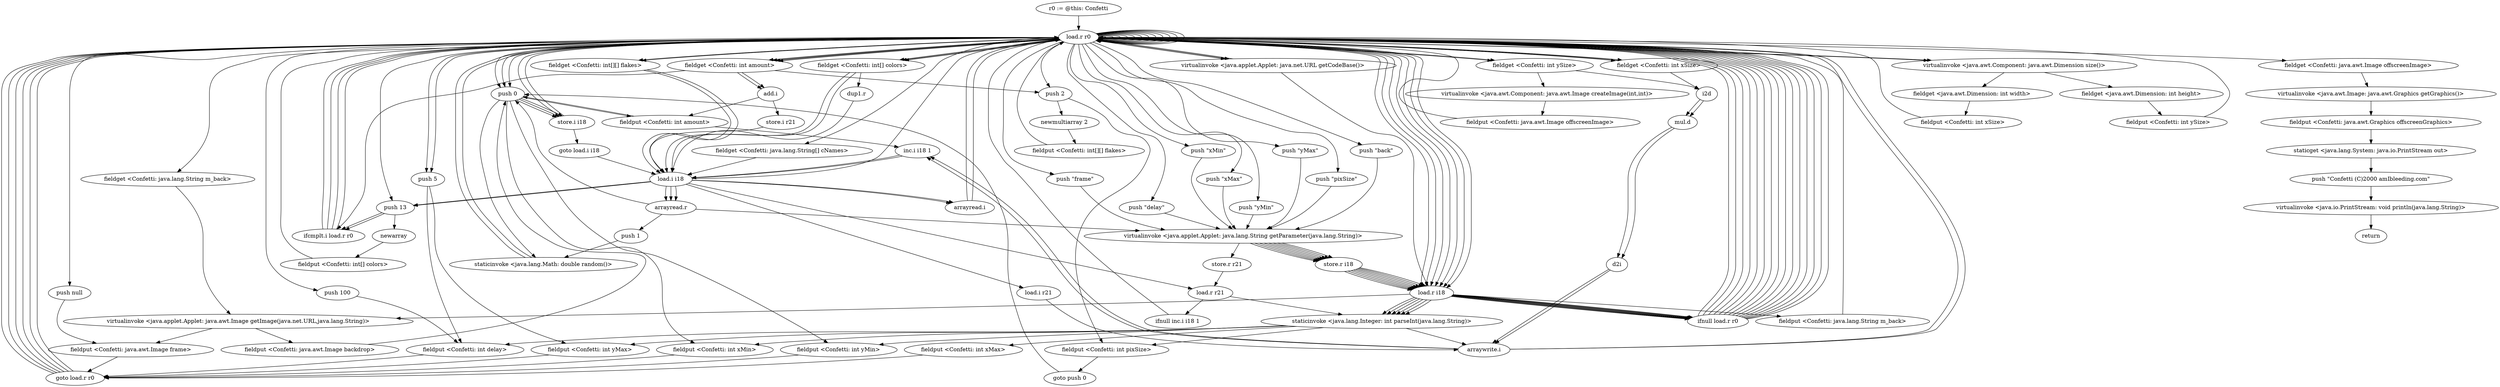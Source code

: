 digraph "" {
    "r0 := @this: Confetti"
    "load.r r0"
    "r0 := @this: Confetti"->"load.r r0";
    "push 13"
    "load.r r0"->"push 13";
    "newarray"
    "push 13"->"newarray";
    "fieldput <Confetti: int[] colors>"
    "newarray"->"fieldput <Confetti: int[] colors>";
    "fieldput <Confetti: int[] colors>"->"load.r r0";
    "push 0"
    "load.r r0"->"push 0";
    "fieldput <Confetti: int amount>"
    "push 0"->"fieldput <Confetti: int amount>";
    "fieldput <Confetti: int amount>"->"push 0";
    "store.i i18"
    "push 0"->"store.i i18";
    "store.i i18"->"load.r r0";
    "load.r r0"->"load.r r0";
    "fieldget <Confetti: java.lang.String[] cNames>"
    "load.r r0"->"fieldget <Confetti: java.lang.String[] cNames>";
    "load.i i18"
    "fieldget <Confetti: java.lang.String[] cNames>"->"load.i i18";
    "arrayread.r"
    "load.i i18"->"arrayread.r";
    "virtualinvoke <java.applet.Applet: java.lang.String getParameter(java.lang.String)>"
    "arrayread.r"->"virtualinvoke <java.applet.Applet: java.lang.String getParameter(java.lang.String)>";
    "store.r r21"
    "virtualinvoke <java.applet.Applet: java.lang.String getParameter(java.lang.String)>"->"store.r r21";
    "load.r r21"
    "store.r r21"->"load.r r21";
    "ifnull inc.i i18 1"
    "load.r r21"->"ifnull inc.i i18 1";
    "ifnull inc.i i18 1"->"load.r r0";
    "fieldget <Confetti: int[] colors>"
    "load.r r0"->"fieldget <Confetti: int[] colors>";
    "fieldget <Confetti: int[] colors>"->"load.i i18";
    "load.i i18"->"load.r r21";
    "staticinvoke <java.lang.Integer: int parseInt(java.lang.String)>"
    "load.r r21"->"staticinvoke <java.lang.Integer: int parseInt(java.lang.String)>";
    "arraywrite.i"
    "staticinvoke <java.lang.Integer: int parseInt(java.lang.String)>"->"arraywrite.i";
    "inc.i i18 1"
    "arraywrite.i"->"inc.i i18 1";
    "inc.i i18 1"->"load.i i18";
    "load.i i18"->"push 13";
    "ifcmplt.i load.r r0"
    "push 13"->"ifcmplt.i load.r r0";
    "ifcmplt.i load.r r0"->"load.r r0";
    "push \"pixSize\""
    "load.r r0"->"push \"pixSize\"";
    "push \"pixSize\""->"virtualinvoke <java.applet.Applet: java.lang.String getParameter(java.lang.String)>";
    "store.r i18"
    "virtualinvoke <java.applet.Applet: java.lang.String getParameter(java.lang.String)>"->"store.r i18";
    "load.r i18"
    "store.r i18"->"load.r i18";
    "ifnull load.r r0"
    "load.r i18"->"ifnull load.r r0";
    "ifnull load.r r0"->"load.r r0";
    "load.r r0"->"load.r i18";
    "load.r i18"->"staticinvoke <java.lang.Integer: int parseInt(java.lang.String)>";
    "fieldput <Confetti: int pixSize>"
    "staticinvoke <java.lang.Integer: int parseInt(java.lang.String)>"->"fieldput <Confetti: int pixSize>";
    "goto push 0"
    "fieldput <Confetti: int pixSize>"->"goto push 0";
    "goto push 0"->"push 0";
    "push 0"->"store.i i18";
    "store.i i18"->"load.r r0";
    "load.r r0"->"load.r r0";
    "load.r r0"->"fieldget <Confetti: int[] colors>";
    "fieldget <Confetti: int[] colors>"->"load.i i18";
    "arrayread.i"
    "load.i i18"->"arrayread.i";
    "arrayread.i"->"load.r r0";
    "load.r r0"->"fieldget <Confetti: int[] colors>";
    "dup1.r"
    "fieldget <Confetti: int[] colors>"->"dup1.r";
    "dup1.r"->"load.i i18";
    "load.i i18"->"arrayread.i";
    "arrayread.i"->"load.r r0";
    "fieldget <Confetti: int amount>"
    "load.r r0"->"fieldget <Confetti: int amount>";
    "add.i"
    "fieldget <Confetti: int amount>"->"add.i";
    "store.i r21"
    "add.i"->"store.i r21";
    "store.i r21"->"load.i i18";
    "load.i r21"
    "load.i i18"->"load.i r21";
    "load.i r21"->"arraywrite.i";
    "arraywrite.i"->"load.r r0";
    "load.r r0"->"fieldget <Confetti: int amount>";
    "fieldget <Confetti: int amount>"->"add.i";
    "add.i"->"fieldput <Confetti: int amount>";
    "fieldput <Confetti: int amount>"->"inc.i i18 1";
    "inc.i i18 1"->"load.i i18";
    "load.i i18"->"push 13";
    "push 13"->"ifcmplt.i load.r r0";
    "ifcmplt.i load.r r0"->"load.r r0";
    "load.r r0"->"load.r r0";
    "load.r r0"->"fieldget <Confetti: int amount>";
    "push 2"
    "fieldget <Confetti: int amount>"->"push 2";
    "newmultiarray 2"
    "push 2"->"newmultiarray 2";
    "fieldput <Confetti: int[][] flakes>"
    "newmultiarray 2"->"fieldput <Confetti: int[][] flakes>";
    "fieldput <Confetti: int[][] flakes>"->"load.r r0";
    "push \"back\""
    "load.r r0"->"push \"back\"";
    "push \"back\""->"virtualinvoke <java.applet.Applet: java.lang.String getParameter(java.lang.String)>";
    "virtualinvoke <java.applet.Applet: java.lang.String getParameter(java.lang.String)>"->"store.r i18";
    "store.r i18"->"load.r i18";
    "load.r i18"->"ifnull load.r r0";
    "ifnull load.r r0"->"load.r r0";
    "load.r r0"->"load.r i18";
    "fieldput <Confetti: java.lang.String m_back>"
    "load.r i18"->"fieldput <Confetti: java.lang.String m_back>";
    "fieldput <Confetti: java.lang.String m_back>"->"load.r r0";
    "push \"frame\""
    "load.r r0"->"push \"frame\"";
    "push \"frame\""->"virtualinvoke <java.applet.Applet: java.lang.String getParameter(java.lang.String)>";
    "virtualinvoke <java.applet.Applet: java.lang.String getParameter(java.lang.String)>"->"store.r i18";
    "store.r i18"->"load.r i18";
    "load.r i18"->"ifnull load.r r0";
    "ifnull load.r r0"->"load.r r0";
    "load.r r0"->"load.r r0";
    "load.r r0"->"load.r r0";
    "virtualinvoke <java.applet.Applet: java.net.URL getCodeBase()>"
    "load.r r0"->"virtualinvoke <java.applet.Applet: java.net.URL getCodeBase()>";
    "virtualinvoke <java.applet.Applet: java.net.URL getCodeBase()>"->"load.r i18";
    "virtualinvoke <java.applet.Applet: java.awt.Image getImage(java.net.URL,java.lang.String)>"
    "load.r i18"->"virtualinvoke <java.applet.Applet: java.awt.Image getImage(java.net.URL,java.lang.String)>";
    "fieldput <Confetti: java.awt.Image frame>"
    "virtualinvoke <java.applet.Applet: java.awt.Image getImage(java.net.URL,java.lang.String)>"->"fieldput <Confetti: java.awt.Image frame>";
    "goto load.r r0"
    "fieldput <Confetti: java.awt.Image frame>"->"goto load.r r0";
    "goto load.r r0"->"load.r r0";
    "push \"delay\""
    "load.r r0"->"push \"delay\"";
    "push \"delay\""->"virtualinvoke <java.applet.Applet: java.lang.String getParameter(java.lang.String)>";
    "virtualinvoke <java.applet.Applet: java.lang.String getParameter(java.lang.String)>"->"store.r i18";
    "store.r i18"->"load.r i18";
    "load.r i18"->"ifnull load.r r0";
    "ifnull load.r r0"->"load.r r0";
    "load.r r0"->"load.r i18";
    "load.r i18"->"staticinvoke <java.lang.Integer: int parseInt(java.lang.String)>";
    "fieldput <Confetti: int delay>"
    "staticinvoke <java.lang.Integer: int parseInt(java.lang.String)>"->"fieldput <Confetti: int delay>";
    "fieldput <Confetti: int delay>"->"goto load.r r0";
    "goto load.r r0"->"load.r r0";
    "push \"xMin\""
    "load.r r0"->"push \"xMin\"";
    "push \"xMin\""->"virtualinvoke <java.applet.Applet: java.lang.String getParameter(java.lang.String)>";
    "virtualinvoke <java.applet.Applet: java.lang.String getParameter(java.lang.String)>"->"store.r i18";
    "store.r i18"->"load.r i18";
    "load.r i18"->"ifnull load.r r0";
    "ifnull load.r r0"->"load.r r0";
    "load.r r0"->"load.r i18";
    "load.r i18"->"staticinvoke <java.lang.Integer: int parseInt(java.lang.String)>";
    "fieldput <Confetti: int xMin>"
    "staticinvoke <java.lang.Integer: int parseInt(java.lang.String)>"->"fieldput <Confetti: int xMin>";
    "fieldput <Confetti: int xMin>"->"goto load.r r0";
    "goto load.r r0"->"load.r r0";
    "push \"xMax\""
    "load.r r0"->"push \"xMax\"";
    "push \"xMax\""->"virtualinvoke <java.applet.Applet: java.lang.String getParameter(java.lang.String)>";
    "virtualinvoke <java.applet.Applet: java.lang.String getParameter(java.lang.String)>"->"store.r i18";
    "store.r i18"->"load.r i18";
    "load.r i18"->"ifnull load.r r0";
    "ifnull load.r r0"->"load.r r0";
    "load.r r0"->"load.r i18";
    "load.r i18"->"staticinvoke <java.lang.Integer: int parseInt(java.lang.String)>";
    "fieldput <Confetti: int xMax>"
    "staticinvoke <java.lang.Integer: int parseInt(java.lang.String)>"->"fieldput <Confetti: int xMax>";
    "fieldput <Confetti: int xMax>"->"goto load.r r0";
    "goto load.r r0"->"load.r r0";
    "push \"yMin\""
    "load.r r0"->"push \"yMin\"";
    "push \"yMin\""->"virtualinvoke <java.applet.Applet: java.lang.String getParameter(java.lang.String)>";
    "virtualinvoke <java.applet.Applet: java.lang.String getParameter(java.lang.String)>"->"store.r i18";
    "store.r i18"->"load.r i18";
    "load.r i18"->"ifnull load.r r0";
    "ifnull load.r r0"->"load.r r0";
    "load.r r0"->"load.r i18";
    "load.r i18"->"staticinvoke <java.lang.Integer: int parseInt(java.lang.String)>";
    "fieldput <Confetti: int yMin>"
    "staticinvoke <java.lang.Integer: int parseInt(java.lang.String)>"->"fieldput <Confetti: int yMin>";
    "fieldput <Confetti: int yMin>"->"goto load.r r0";
    "goto load.r r0"->"load.r r0";
    "push \"yMax\""
    "load.r r0"->"push \"yMax\"";
    "push \"yMax\""->"virtualinvoke <java.applet.Applet: java.lang.String getParameter(java.lang.String)>";
    "virtualinvoke <java.applet.Applet: java.lang.String getParameter(java.lang.String)>"->"store.r i18";
    "store.r i18"->"load.r i18";
    "load.r i18"->"ifnull load.r r0";
    "ifnull load.r r0"->"load.r r0";
    "load.r r0"->"load.r i18";
    "load.r i18"->"staticinvoke <java.lang.Integer: int parseInt(java.lang.String)>";
    "fieldput <Confetti: int yMax>"
    "staticinvoke <java.lang.Integer: int parseInt(java.lang.String)>"->"fieldput <Confetti: int yMax>";
    "fieldput <Confetti: int yMax>"->"goto load.r r0";
    "goto load.r r0"->"load.r r0";
    "load.r r0"->"load.r r0";
    "virtualinvoke <java.awt.Component: java.awt.Dimension size()>"
    "load.r r0"->"virtualinvoke <java.awt.Component: java.awt.Dimension size()>";
    "fieldget <java.awt.Dimension: int width>"
    "virtualinvoke <java.awt.Component: java.awt.Dimension size()>"->"fieldget <java.awt.Dimension: int width>";
    "fieldput <Confetti: int xSize>"
    "fieldget <java.awt.Dimension: int width>"->"fieldput <Confetti: int xSize>";
    "fieldput <Confetti: int xSize>"->"load.r r0";
    "load.r r0"->"load.r r0";
    "load.r r0"->"virtualinvoke <java.awt.Component: java.awt.Dimension size()>";
    "fieldget <java.awt.Dimension: int height>"
    "virtualinvoke <java.awt.Component: java.awt.Dimension size()>"->"fieldget <java.awt.Dimension: int height>";
    "fieldput <Confetti: int ySize>"
    "fieldget <java.awt.Dimension: int height>"->"fieldput <Confetti: int ySize>";
    "fieldput <Confetti: int ySize>"->"load.r r0";
    "load.r r0"->"load.r r0";
    "load.r r0"->"load.r r0";
    "load.r r0"->"virtualinvoke <java.applet.Applet: java.net.URL getCodeBase()>";
    "virtualinvoke <java.applet.Applet: java.net.URL getCodeBase()>"->"load.r r0";
    "fieldget <Confetti: java.lang.String m_back>"
    "load.r r0"->"fieldget <Confetti: java.lang.String m_back>";
    "fieldget <Confetti: java.lang.String m_back>"->"virtualinvoke <java.applet.Applet: java.awt.Image getImage(java.net.URL,java.lang.String)>";
    "fieldput <Confetti: java.awt.Image backdrop>"
    "virtualinvoke <java.applet.Applet: java.awt.Image getImage(java.net.URL,java.lang.String)>"->"fieldput <Confetti: java.awt.Image backdrop>";
    "fieldput <Confetti: java.awt.Image backdrop>"->"push 0";
    "push 0"->"store.i i18";
    "goto load.i i18"
    "store.i i18"->"goto load.i i18";
    "goto load.i i18"->"load.i i18";
    "load.i i18"->"load.r r0";
    "load.r r0"->"fieldget <Confetti: int amount>";
    "fieldget <Confetti: int amount>"->"ifcmplt.i load.r r0";
    "ifcmplt.i load.r r0"->"load.r r0";
    "load.r r0"->"load.r r0";
    "load.r r0"->"load.r r0";
    "fieldget <Confetti: int xSize>"
    "load.r r0"->"fieldget <Confetti: int xSize>";
    "fieldget <Confetti: int xSize>"->"load.r r0";
    "fieldget <Confetti: int ySize>"
    "load.r r0"->"fieldget <Confetti: int ySize>";
    "virtualinvoke <java.awt.Component: java.awt.Image createImage(int,int)>"
    "fieldget <Confetti: int ySize>"->"virtualinvoke <java.awt.Component: java.awt.Image createImage(int,int)>";
    "fieldput <Confetti: java.awt.Image offscreenImage>"
    "virtualinvoke <java.awt.Component: java.awt.Image createImage(int,int)>"->"fieldput <Confetti: java.awt.Image offscreenImage>";
    "fieldput <Confetti: java.awt.Image offscreenImage>"->"load.r r0";
    "load.r r0"->"load.r r0";
    "fieldget <Confetti: java.awt.Image offscreenImage>"
    "load.r r0"->"fieldget <Confetti: java.awt.Image offscreenImage>";
    "virtualinvoke <java.awt.Image: java.awt.Graphics getGraphics()>"
    "fieldget <Confetti: java.awt.Image offscreenImage>"->"virtualinvoke <java.awt.Image: java.awt.Graphics getGraphics()>";
    "fieldput <Confetti: java.awt.Graphics offscreenGraphics>"
    "virtualinvoke <java.awt.Image: java.awt.Graphics getGraphics()>"->"fieldput <Confetti: java.awt.Graphics offscreenGraphics>";
    "staticget <java.lang.System: java.io.PrintStream out>"
    "fieldput <Confetti: java.awt.Graphics offscreenGraphics>"->"staticget <java.lang.System: java.io.PrintStream out>";
    "push \"Confetti (C)2000 amIbleeding.com\""
    "staticget <java.lang.System: java.io.PrintStream out>"->"push \"Confetti (C)2000 amIbleeding.com\"";
    "virtualinvoke <java.io.PrintStream: void println(java.lang.String)>"
    "push \"Confetti (C)2000 amIbleeding.com\""->"virtualinvoke <java.io.PrintStream: void println(java.lang.String)>";
    "return"
    "virtualinvoke <java.io.PrintStream: void println(java.lang.String)>"->"return";
    "ifcmplt.i load.r r0"->"load.r r0";
    "fieldget <Confetti: int[][] flakes>"
    "load.r r0"->"fieldget <Confetti: int[][] flakes>";
    "fieldget <Confetti: int[][] flakes>"->"load.i i18";
    "load.i i18"->"arrayread.r";
    "arrayread.r"->"push 0";
    "staticinvoke <java.lang.Math: double random()>"
    "push 0"->"staticinvoke <java.lang.Math: double random()>";
    "staticinvoke <java.lang.Math: double random()>"->"load.r r0";
    "load.r r0"->"fieldget <Confetti: int xSize>";
    "i2d"
    "fieldget <Confetti: int xSize>"->"i2d";
    "mul.d"
    "i2d"->"mul.d";
    "d2i"
    "mul.d"->"d2i";
    "d2i"->"arraywrite.i";
    "arraywrite.i"->"load.r r0";
    "load.r r0"->"fieldget <Confetti: int[][] flakes>";
    "fieldget <Confetti: int[][] flakes>"->"load.i i18";
    "load.i i18"->"arrayread.r";
    "push 1"
    "arrayread.r"->"push 1";
    "push 1"->"staticinvoke <java.lang.Math: double random()>";
    "staticinvoke <java.lang.Math: double random()>"->"load.r r0";
    "load.r r0"->"fieldget <Confetti: int ySize>";
    "fieldget <Confetti: int ySize>"->"i2d";
    "i2d"->"mul.d";
    "mul.d"->"d2i";
    "d2i"->"arraywrite.i";
    "arraywrite.i"->"inc.i i18 1";
    "ifnull load.r r0"->"load.r r0";
    "push 5"
    "load.r r0"->"push 5";
    "push 5"->"fieldput <Confetti: int yMax>";
    "ifnull load.r r0"->"load.r r0";
    "load.r r0"->"push 0";
    "push 0"->"fieldput <Confetti: int yMin>";
    "ifnull load.r r0"->"load.r r0";
    "load.r r0"->"push 5";
    "push 5"->"fieldput <Confetti: int delay>";
    "ifnull load.r r0"->"load.r r0";
    "load.r r0"->"push 0";
    "push 0"->"fieldput <Confetti: int xMin>";
    "ifnull load.r r0"->"load.r r0";
    "push 100"
    "load.r r0"->"push 100";
    "push 100"->"fieldput <Confetti: int delay>";
    "ifnull load.r r0"->"load.r r0";
    "push null"
    "load.r r0"->"push null";
    "push null"->"fieldput <Confetti: java.awt.Image frame>";
    "ifnull load.r r0"->"load.r r0";
    "load.r r0"->"push 2";
    "push 2"->"fieldput <Confetti: int pixSize>";
}
